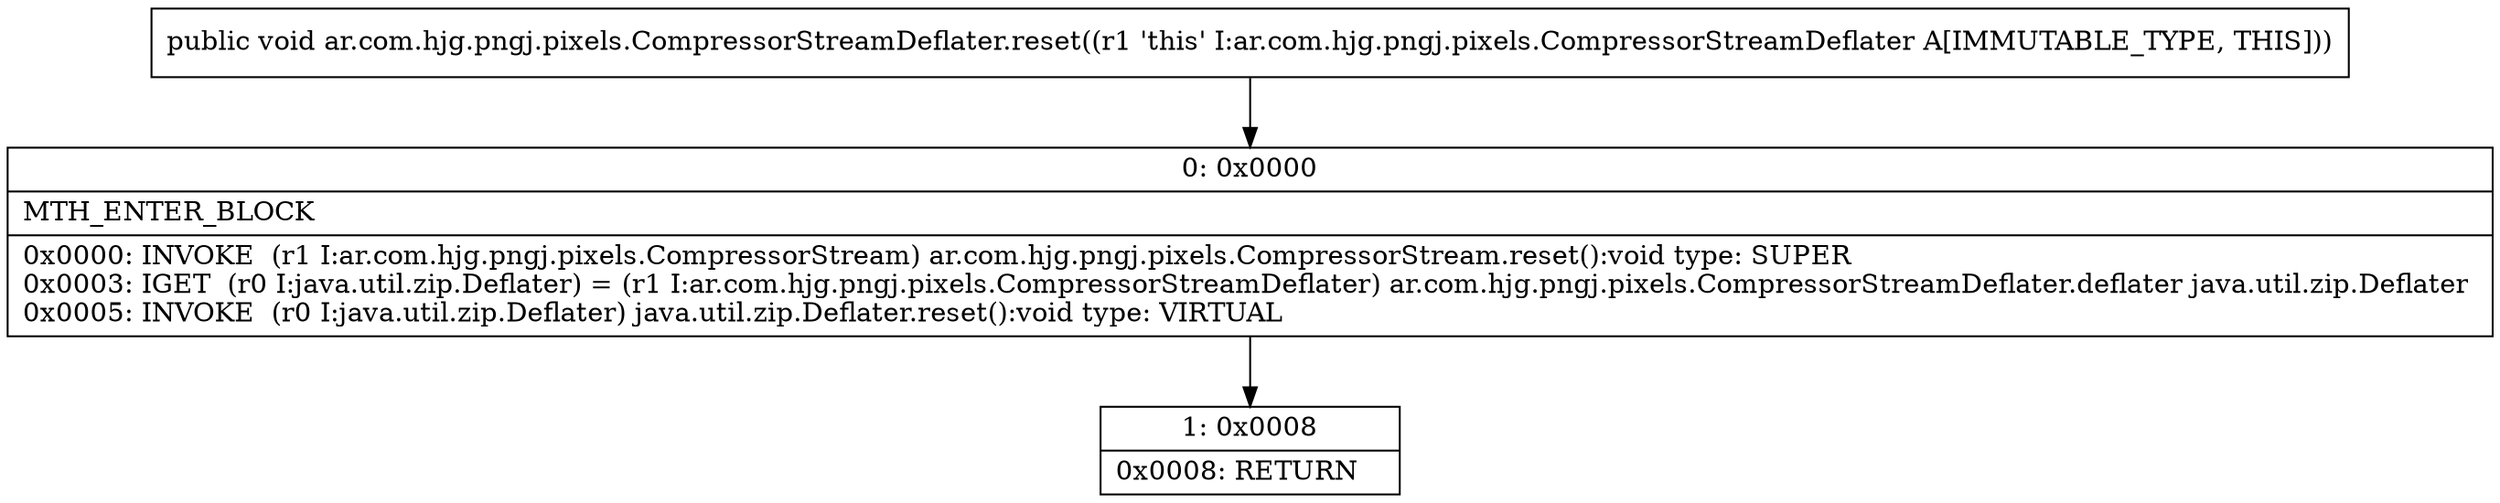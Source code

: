 digraph "CFG forar.com.hjg.pngj.pixels.CompressorStreamDeflater.reset()V" {
Node_0 [shape=record,label="{0\:\ 0x0000|MTH_ENTER_BLOCK\l|0x0000: INVOKE  (r1 I:ar.com.hjg.pngj.pixels.CompressorStream) ar.com.hjg.pngj.pixels.CompressorStream.reset():void type: SUPER \l0x0003: IGET  (r0 I:java.util.zip.Deflater) = (r1 I:ar.com.hjg.pngj.pixels.CompressorStreamDeflater) ar.com.hjg.pngj.pixels.CompressorStreamDeflater.deflater java.util.zip.Deflater \l0x0005: INVOKE  (r0 I:java.util.zip.Deflater) java.util.zip.Deflater.reset():void type: VIRTUAL \l}"];
Node_1 [shape=record,label="{1\:\ 0x0008|0x0008: RETURN   \l}"];
MethodNode[shape=record,label="{public void ar.com.hjg.pngj.pixels.CompressorStreamDeflater.reset((r1 'this' I:ar.com.hjg.pngj.pixels.CompressorStreamDeflater A[IMMUTABLE_TYPE, THIS])) }"];
MethodNode -> Node_0;
Node_0 -> Node_1;
}

